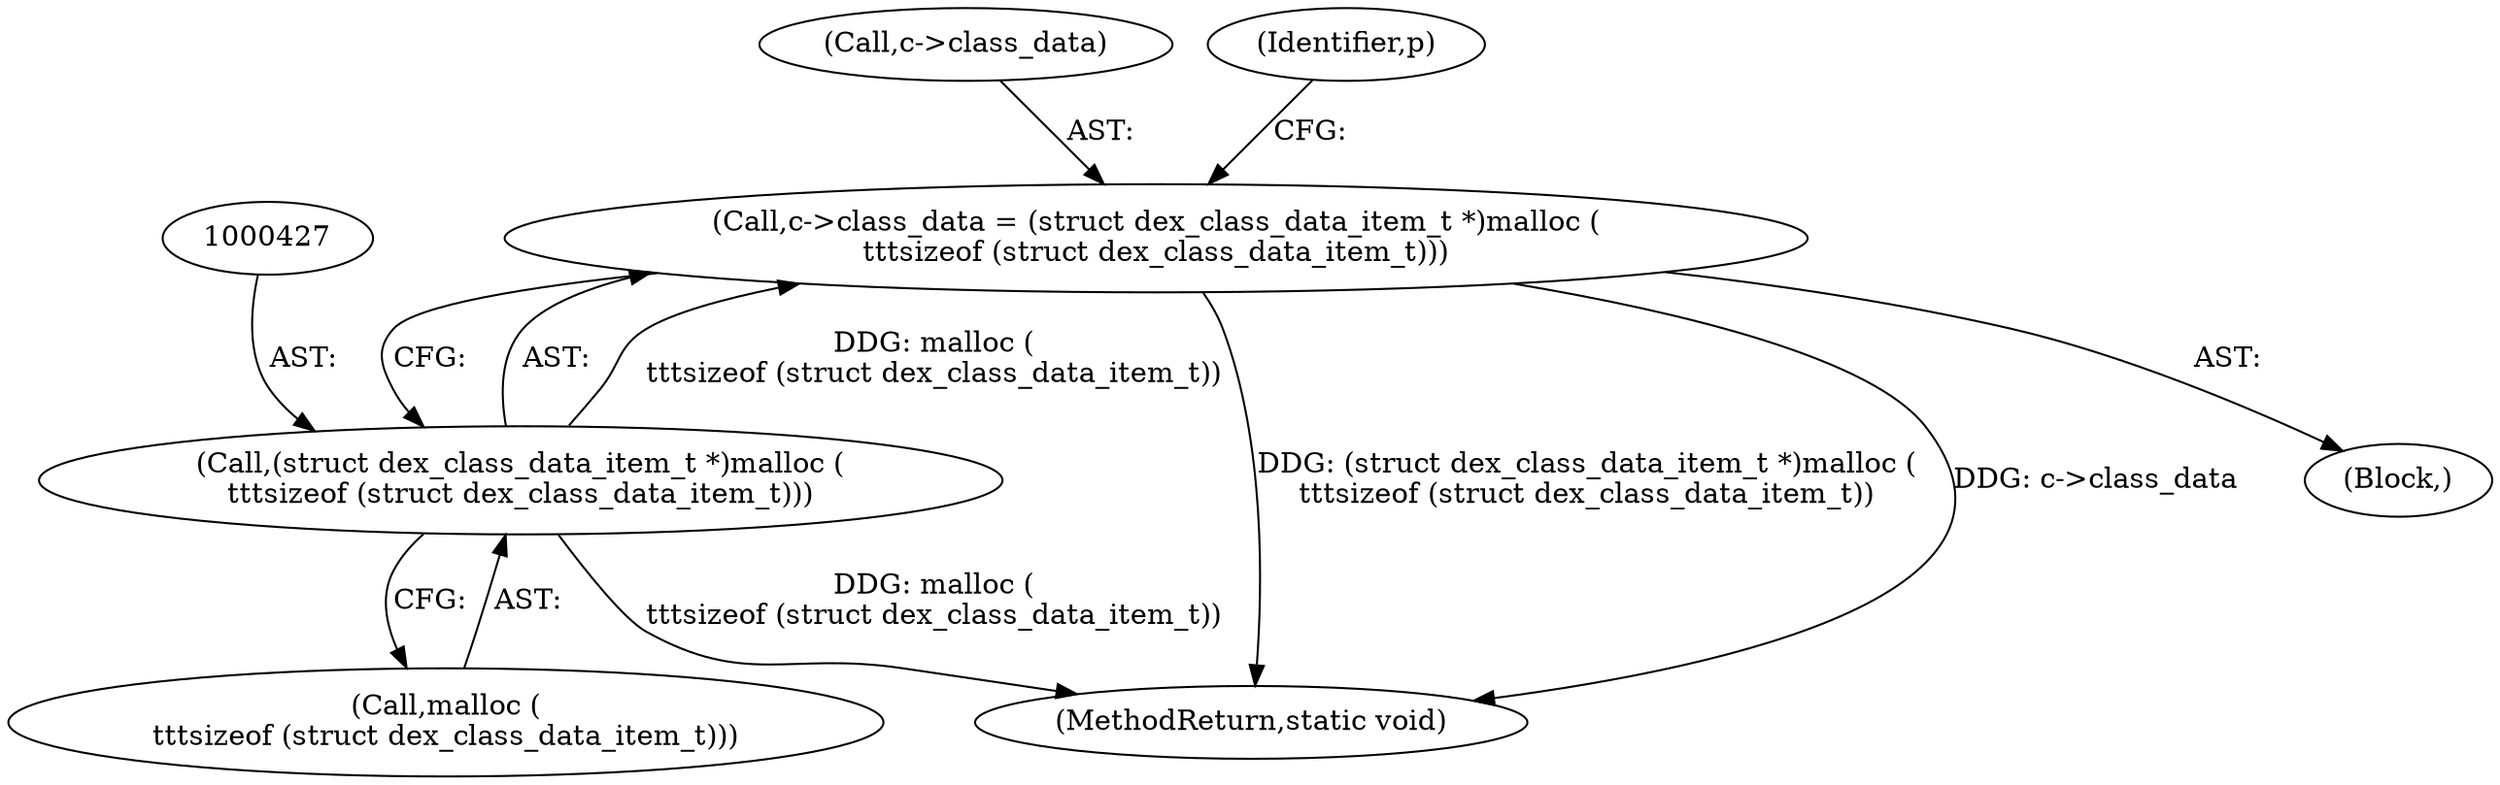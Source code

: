 digraph "0_radare2_1ea23bd6040441a21fbcfba69dce9a01af03f989@pointer" {
"1000422" [label="(Call,c->class_data = (struct dex_class_data_item_t *)malloc (\n\t\t\tsizeof (struct dex_class_data_item_t)))"];
"1000426" [label="(Call,(struct dex_class_data_item_t *)malloc (\n\t\t\tsizeof (struct dex_class_data_item_t)))"];
"1000597" [label="(MethodReturn,static void)"];
"1000428" [label="(Call,malloc (\n\t\t\tsizeof (struct dex_class_data_item_t)))"];
"1000368" [label="(Block,)"];
"1000423" [label="(Call,c->class_data)"];
"1000432" [label="(Identifier,p)"];
"1000422" [label="(Call,c->class_data = (struct dex_class_data_item_t *)malloc (\n\t\t\tsizeof (struct dex_class_data_item_t)))"];
"1000426" [label="(Call,(struct dex_class_data_item_t *)malloc (\n\t\t\tsizeof (struct dex_class_data_item_t)))"];
"1000422" -> "1000368"  [label="AST: "];
"1000422" -> "1000426"  [label="CFG: "];
"1000423" -> "1000422"  [label="AST: "];
"1000426" -> "1000422"  [label="AST: "];
"1000432" -> "1000422"  [label="CFG: "];
"1000422" -> "1000597"  [label="DDG: (struct dex_class_data_item_t *)malloc (\n\t\t\tsizeof (struct dex_class_data_item_t))"];
"1000422" -> "1000597"  [label="DDG: c->class_data"];
"1000426" -> "1000422"  [label="DDG: malloc (\n\t\t\tsizeof (struct dex_class_data_item_t))"];
"1000426" -> "1000428"  [label="CFG: "];
"1000427" -> "1000426"  [label="AST: "];
"1000428" -> "1000426"  [label="AST: "];
"1000426" -> "1000597"  [label="DDG: malloc (\n\t\t\tsizeof (struct dex_class_data_item_t))"];
}
